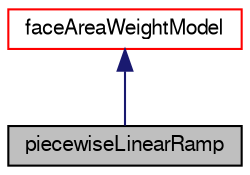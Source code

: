 digraph "piecewiseLinearRamp"
{
  bgcolor="transparent";
  edge [fontname="FreeSans",fontsize="10",labelfontname="FreeSans",labelfontsize="10"];
  node [fontname="FreeSans",fontsize="10",shape=record];
  Node15 [label="piecewiseLinearRamp",height=0.2,width=0.4,color="black", fillcolor="grey75", style="filled", fontcolor="black"];
  Node16 -> Node15 [dir="back",color="midnightblue",fontsize="10",style="solid",fontname="FreeSans"];
  Node16 [label="faceAreaWeightModel",height=0.2,width=0.4,color="red",URL="$a31518.html",tooltip="Abstract base class for providing faceAreaWeight values to the cell motion controller based on an arg..."];
}
